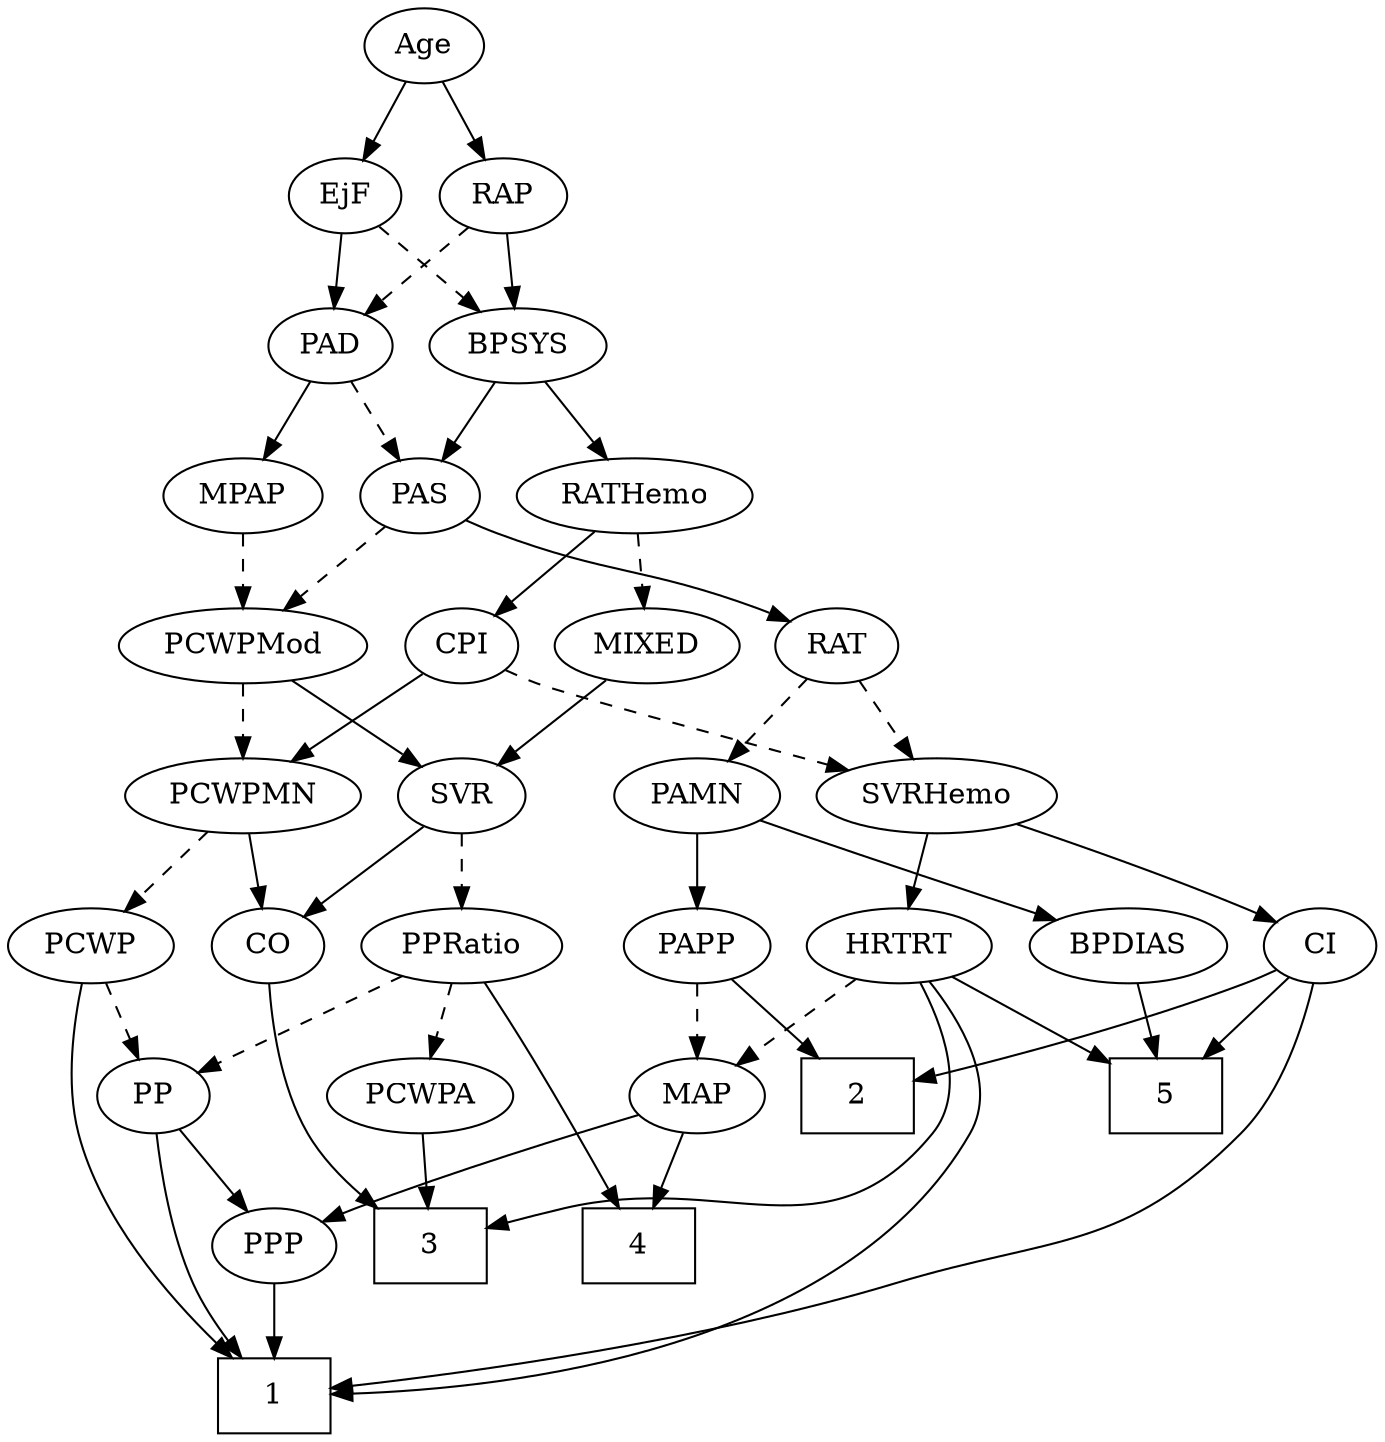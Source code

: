 strict digraph {
	graph [bb="0,0,601,684"];
	node [label="\N"];
	1	[height=0.5,
		pos="254,18",
		shape=box,
		width=0.75];
	2	[height=0.5,
		pos="66,162",
		shape=box,
		width=0.75];
	3	[height=0.5,
		pos="529,90",
		shape=box,
		width=0.75];
	4	[height=0.5,
		pos="444,90",
		shape=box,
		width=0.75];
	5	[height=0.5,
		pos="138,162",
		shape=box,
		width=0.75];
	Age	[height=0.5,
		pos="312,666",
		width=0.75];
	EjF	[height=0.5,
		pos="276,594",
		width=0.75];
	Age -> EjF	[pos="e,284.3,611.15 303.65,648.76 299.29,640.28 293.85,629.71 288.96,620.2",
		style=solid];
	RAP	[height=0.5,
		pos="349,594",
		width=0.77632];
	Age -> RAP	[pos="e,340.46,611.15 320.58,648.76 325.06,640.28 330.65,629.71 335.68,620.2",
		style=solid];
	BPSYS	[height=0.5,
		pos="271,522",
		width=1.0471];
	EjF -> BPSYS	[pos="e,272.22,540.1 274.76,575.7 274.21,567.98 273.55,558.71 272.94,550.11",
		style=dashed];
	PAD	[height=0.5,
		pos="355,522",
		width=0.79437];
	EjF -> PAD	[pos="e,339.15,537.04 291.61,579.17 303,569.07 318.65,555.21 331.54,543.79",
		style=solid];
	RAP -> BPSYS	[pos="e,287.84,538.11 333.22,578.83 322.41,569.13 307.86,556.08 295.55,545.03",
		style=solid];
	RAP -> PAD	[pos="e,353.53,540.1 350.48,575.7 351.14,567.98 351.94,558.71 352.68,550.11",
		style=dashed];
	MIXED	[height=0.5,
		pos="514,378",
		width=1.1193];
	SVR	[height=0.5,
		pos="507,306",
		width=0.77632];
	MIXED -> SVR	[pos="e,508.71,324.1 512.27,359.7 511.5,351.98 510.57,342.71 509.71,334.11",
		style=solid];
	MPAP	[height=0.5,
		pos="420,450",
		width=0.97491];
	PCWPMod	[height=0.5,
		pos="404,378",
		width=1.4443];
	MPAP -> PCWPMod	[pos="e,407.95,396.28 416.13,432.05 414.35,424.26 412.19,414.82 410.19,406.08",
		style=dashed];
	PAS	[height=0.5,
		pos="224,450",
		width=0.75];
	BPSYS -> PAS	[pos="e,234.52,466.67 260.1,504.76 254.2,495.98 246.8,484.96 240.24,475.19",
		style=solid];
	RATHemo	[height=0.5,
		pos="318,450",
		width=1.3721];
	BPSYS -> RATHemo	[pos="e,306.83,467.63 281.9,504.76 287.63,496.23 294.78,485.58 301.2,476.02",
		style=solid];
	PAD -> MPAP	[pos="e,405.33,466.8 368.78,506.15 377.34,496.94 388.51,484.91 398.24,474.43",
		style=solid];
	PAD -> PAS	[pos="e,244.56,461.99 333.95,509.75 312.15,498.1 277.9,479.8 253.42,466.72",
		style=dashed];
	CO	[height=0.5,
		pos="574,234",
		width=0.75];
	CO -> 3	[pos="e,552.3,108.18 579.36,216.24 584.3,197.82 589.55,167.7 580,144 575.65,133.21 567.94,123.39 559.81,115.21",
		style=solid];
	RAT	[height=0.5,
		pos="224,378",
		width=0.75827];
	PAS -> RAT	[pos="e,224,396.1 224,431.7 224,423.98 224,414.71 224,406.11",
		style=solid];
	PAS -> PCWPMod	[pos="e,368.15,391.2 245.18,438.62 250.01,436.35 255.16,434.03 260,432 292.53,418.37 329.92,404.66 358.45,394.6",
		style=dashed];
	PAMN	[height=0.5,
		pos="182,306",
		width=1.011];
	BPDIAS	[height=0.5,
		pos="114,234",
		width=1.1735];
	PAMN -> BPDIAS	[pos="e,129.52,250.98 166.91,289.46 158.05,280.35 146.69,268.65 136.76,258.43",
		style=solid];
	PAPP	[height=0.5,
		pos="206,234",
		width=0.88464];
	PAMN -> PAPP	[pos="e,200.24,251.79 187.81,288.05 190.55,280.06 193.89,270.33 196.95,261.4",
		style=solid];
	RATHemo -> MIXED	[pos="e,483.47,389.9 352.14,436.81 386.03,424.7 437.95,406.16 473.81,393.35",
		style=dashed];
	CPI	[height=0.5,
		pos="307,378",
		width=0.75];
	RATHemo -> CPI	[pos="e,309.69,396.1 315.28,431.7 314.07,423.98 312.61,414.71 311.26,406.11",
		style=solid];
	PCWPMN	[height=0.5,
		pos="404,306",
		width=1.3902];
	CPI -> PCWPMN	[pos="e,382.6,322.45 324.79,364.16 338.67,354.14 358.25,340.02 374.47,328.31",
		style=solid];
	SVRHemo	[height=0.5,
		pos="286,306",
		width=1.3902];
	CPI -> SVRHemo	[pos="e,291.18,324.28 301.92,360.05 299.58,352.26 296.75,342.82 294.12,334.08",
		style=dashed];
	RAT -> PAMN	[pos="e,192.08,323.8 214.47,361.12 209.41,352.68 203.06,342.1 197.33,332.55",
		style=dashed];
	RAT -> SVRHemo	[pos="e,271.57,323.29 237.15,362.15 245.19,353.07 255.67,341.24 264.86,330.87",
		style=dashed];
	SVR -> CO	[pos="e,559.81,249.82 521.21,290.15 530.36,280.6 542.42,267.99 552.7,257.25",
		style=solid];
	PPRatio	[height=0.5,
		pos="489,234",
		width=1.1013];
	SVR -> PPRatio	[pos="e,493.44,252.28 502.64,288.05 500.64,280.26 498.21,270.82 495.96,262.08",
		style=dashed];
	PCWPMod -> SVR	[pos="e,488.24,319.75 426.6,361.64 442.19,351.04 463.01,336.9 479.55,325.66",
		style=solid];
	PCWPMod -> PCWPMN	[pos="e,404,324.1 404,359.7 404,351.98 404,342.71 404,334.11",
		style=dashed];
	PCWPA	[height=0.5,
		pos="529,162",
		width=1.1555];
	PCWPA -> 3	[pos="e,529,108.1 529,143.7 529,135.98 529,126.71 529,118.11",
		style=solid];
	PCWPMN -> CO	[pos="e,552.78,245.3 437.29,292.52 464.55,282.14 504.03,266.72 538,252 539.81,251.22 541.66,250.4 543.52,249.56",
		style=solid];
	PCWP	[height=0.5,
		pos="396,234",
		width=0.97491];
	PCWPMN -> PCWP	[pos="e,397.95,252.1 402.02,287.7 401.14,279.98 400.08,270.71 399.1,262.11",
		style=dashed];
	CI	[height=0.5,
		pos="27,234",
		width=0.75];
	SVRHemo -> CI	[pos="e,47.61,245.7 248.65,293.84 241.48,291.82 234.03,289.78 227,288 154.66,269.66 133.63,276.08 63,252 61.086,251.35 59.14,250.62 57.194,\
249.85",
		style=solid];
	HRTRT	[height=0.5,
		pos="295,234",
		width=1.1013];
	SVRHemo -> HRTRT	[pos="e,292.8,252.1 288.22,287.7 289.22,279.98 290.41,270.71 291.51,262.11",
		style=solid];
	BPDIAS -> 5	[pos="e,132.08,180.28 119.81,216.05 122.51,208.18 125.79,198.62 128.81,189.79",
		style=solid];
	MAP	[height=0.5,
		pos="252,162",
		width=0.84854];
	MAP -> 4	[pos="e,416.85,100.9 277.5,151.7 310.74,139.59 369.12,118.3 407.17,104.43",
		style=solid];
	PPP	[height=0.5,
		pos="254,90",
		width=0.75];
	MAP -> PPP	[pos="e,253.51,108.1 252.49,143.7 252.71,135.98 252.98,126.71 253.23,118.11",
		style=solid];
	PP	[height=0.5,
		pos="404,162",
		width=0.75];
	PP -> 1	[pos="e,279.62,36.213 392,145.66 377.22,127.21 350.86,95.762 325,72 313.5,61.431 299.94,50.906 287.78,42.054",
		style=solid];
	PP -> PPP	[pos="e,275.45,101.01 382.51,150.97 356.89,139.02 313.89,118.95 284.76,105.35",
		style=solid];
	PPP -> 1	[pos="e,254,36.104 254,71.697 254,63.983 254,54.712 254,46.112",
		style=solid];
	PPRatio -> 4	[pos="e,449.47,108.27 483.66,216.15 475.99,191.94 461.76,147.05 452.6,118.13",
		style=solid];
	PPRatio -> PCWPA	[pos="e,519.31,179.96 498.48,216.41 503.19,208.16 508.99,198.01 514.27,188.78",
		style=dashed];
	PPRatio -> PP	[pos="e,420.4,176.5 470.56,217.81 458.18,207.62 441.75,194.09 428.32,183.02",
		style=dashed];
	PCWP -> 1	[pos="e,265.74,36.143 385.24,216.49 366.18,187.27 325.16,124.58 290,72 283.97,62.985 277.31,53.149 271.38,44.425",
		style=solid];
	PCWP -> PP	[pos="e,402.05,180.1 397.98,215.7 398.86,207.98 399.92,198.71 400.9,190.11",
		style=dashed];
	CI -> 1	[pos="e,226.96,24.941 22.96,216.2 19.375,197.2 16.555,166.04 30,144 71.637,75.744 165.04,41.747 217.13,27.526",
		style=solid];
	CI -> 2	[pos="e,56.46,180.12 36.045,216.76 40.636,208.53 46.324,198.32 51.506,189.02",
		style=solid];
	CI -> 5	[pos="e,110.86,180.11 46.082,220.97 61.493,211.25 83.611,197.3 102.29,185.52",
		style=solid];
	PAPP -> 2	[pos="e,93.482,176.74 182.88,221.44 161.02,210.51 127.88,193.94 102.46,181.23",
		style=solid];
	PAPP -> MAP	[pos="e,241.39,179.15 216.67,216.76 222.36,208.11 229.48,197.27 235.83,187.6",
		style=dashed];
	HRTRT -> 1	[pos="e,238.82,36.37 264.33,222.24 245.57,213.87 223.09,200.24 212,180 203.95,165.3 211.16,91.331 218,72 221.41,62.349 227.02,52.787 232.81,\
44.498",
		style=solid];
	HRTRT -> 3	[pos="e,501.82,100.55 304.45,216.44 316.67,196.48 339.75,163.22 368,144 411.23,114.59 430.41,124.57 480,108 483.99,106.67 488.15,105.26 \
492.29,103.84",
		style=solid];
	HRTRT -> 5	[pos="e,165.03,175.05 267.65,220.81 241.76,209.26 202.73,191.86 174.25,179.16",
		style=solid];
	HRTRT -> MAP	[pos="e,262.12,179.47 284.81,216.41 279.62,207.95 273.19,197.49 267.41,188.08",
		style=dashed];
}
